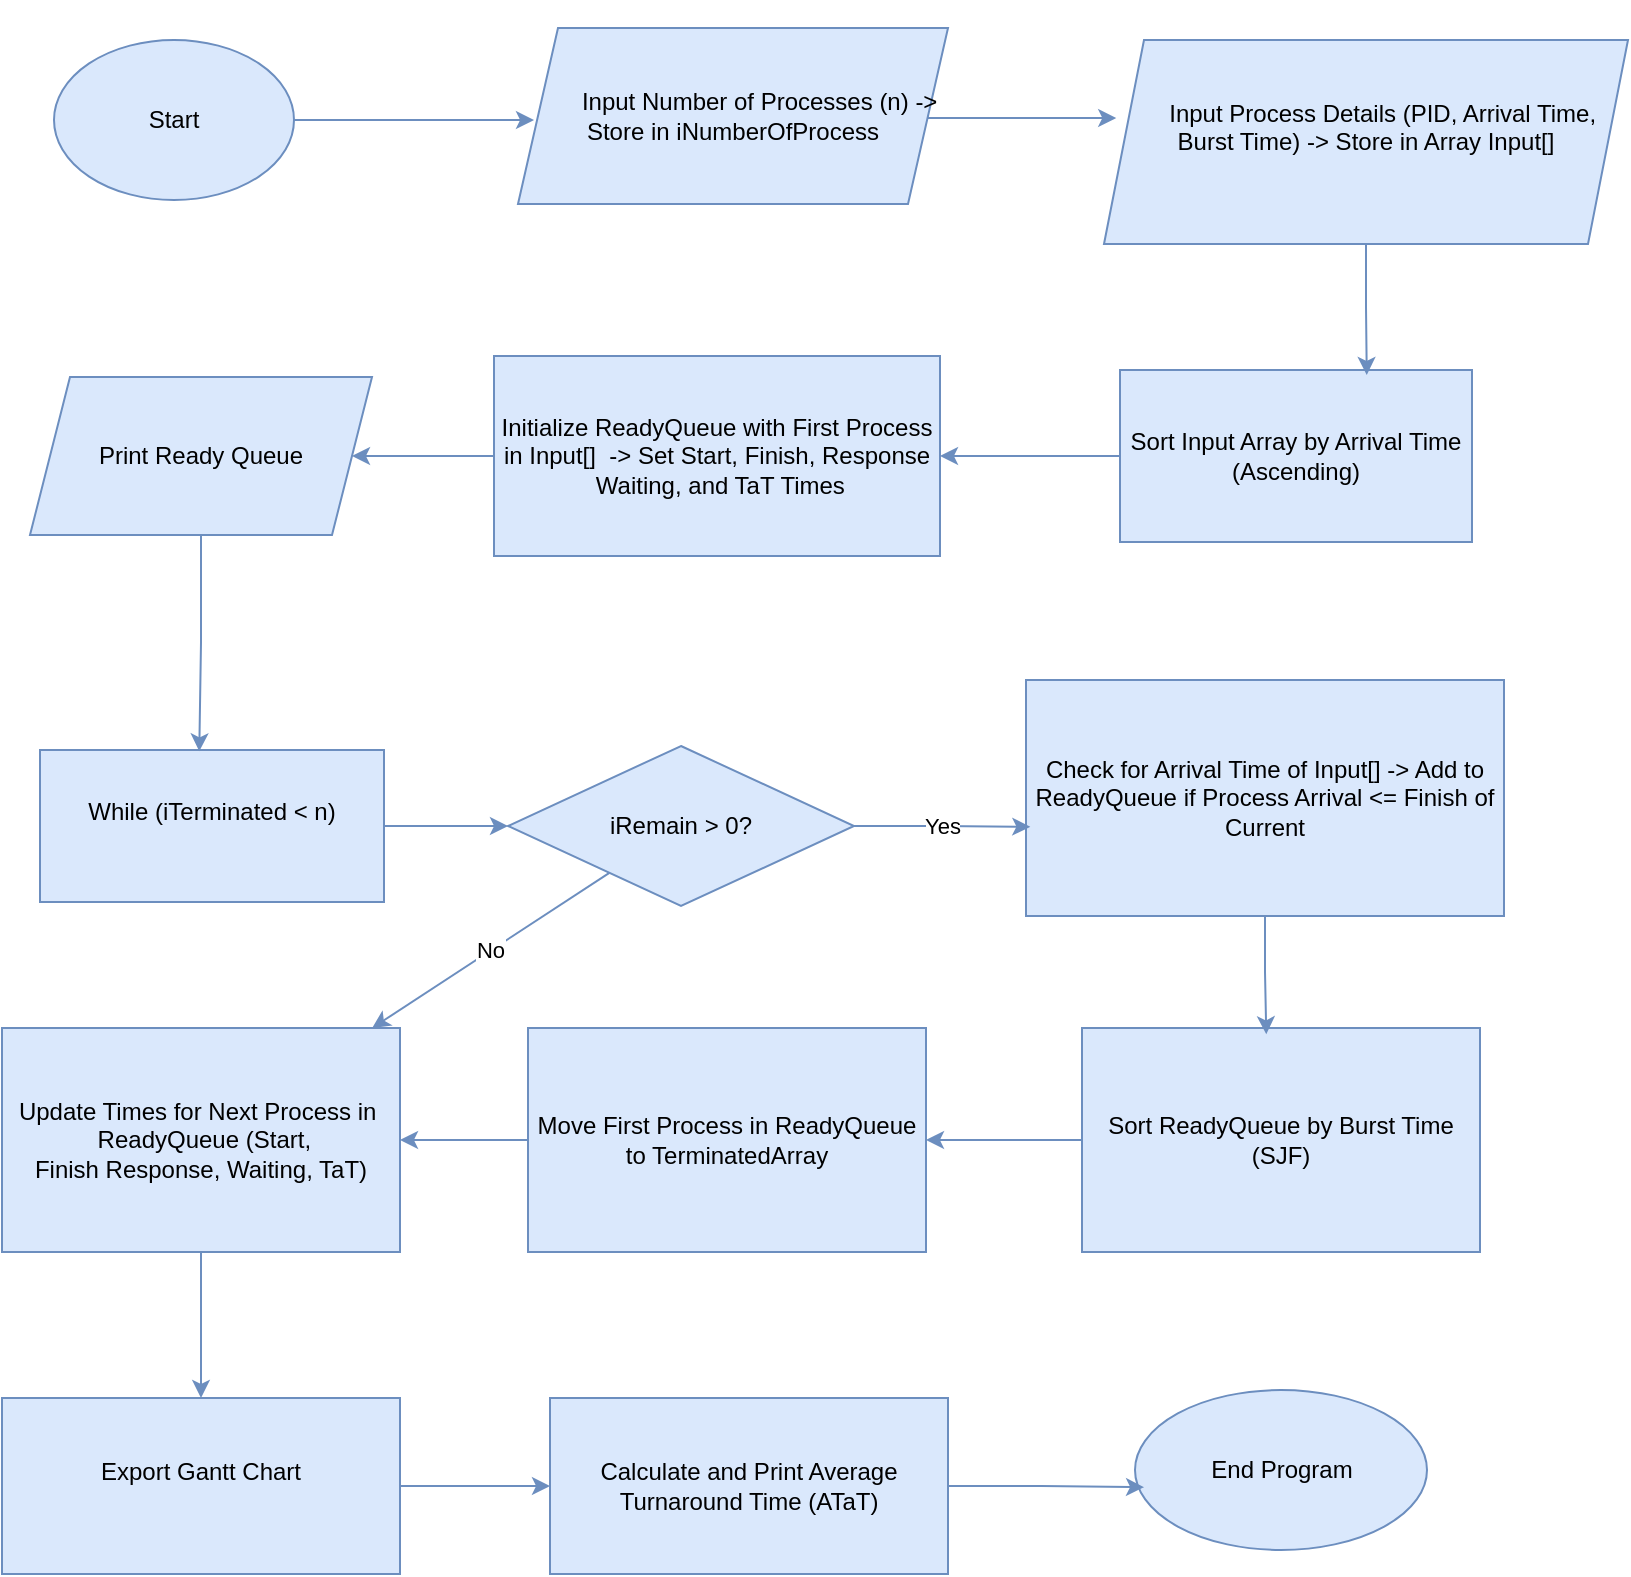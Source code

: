 <mxfile version="24.8.3">
  <diagram name="Trang-1" id="CtEdNQNIqknJLUt9sipx">
    <mxGraphModel dx="1411" dy="863" grid="0" gridSize="10" guides="1" tooltips="1" connect="1" arrows="1" fold="1" page="1" pageScale="1" pageWidth="827" pageHeight="1169" math="0" shadow="0">
      <root>
        <mxCell id="0" />
        <mxCell id="1" parent="0" />
        <mxCell id="HQ5-qCOEkH6bOFP-6_Wn-3" style="edgeStyle=orthogonalEdgeStyle;rounded=0;orthogonalLoop=1;jettySize=auto;html=1;fillColor=#dae8fc;strokeColor=#6c8ebf;" edge="1" parent="1" source="HQ5-qCOEkH6bOFP-6_Wn-1">
          <mxGeometry relative="1" as="geometry">
            <mxPoint x="317.009" y="335" as="targetPoint" />
          </mxGeometry>
        </mxCell>
        <mxCell id="HQ5-qCOEkH6bOFP-6_Wn-1" value="Start" style="ellipse;whiteSpace=wrap;html=1;fillColor=#dae8fc;strokeColor=#6c8ebf;" vertex="1" parent="1">
          <mxGeometry x="77" y="295" width="120" height="80" as="geometry" />
        </mxCell>
        <mxCell id="HQ5-qCOEkH6bOFP-6_Wn-5" style="edgeStyle=orthogonalEdgeStyle;rounded=0;orthogonalLoop=1;jettySize=auto;html=1;fillColor=#dae8fc;strokeColor=#6c8ebf;" edge="1" parent="1">
          <mxGeometry relative="1" as="geometry">
            <mxPoint x="608.12" y="334" as="targetPoint" />
            <mxPoint x="490" y="334" as="sourcePoint" />
          </mxGeometry>
        </mxCell>
        <mxCell id="HQ5-qCOEkH6bOFP-6_Wn-9" style="edgeStyle=orthogonalEdgeStyle;rounded=0;orthogonalLoop=1;jettySize=auto;html=1;entryX=1;entryY=0.5;entryDx=0;entryDy=0;fillColor=#dae8fc;strokeColor=#6c8ebf;" edge="1" parent="1" source="HQ5-qCOEkH6bOFP-6_Wn-7" target="HQ5-qCOEkH6bOFP-6_Wn-8">
          <mxGeometry relative="1" as="geometry" />
        </mxCell>
        <mxCell id="HQ5-qCOEkH6bOFP-6_Wn-7" value="&lt;br&gt; Sort Input Array by Arrival Time (Ascending)&lt;div&gt;&lt;br/&gt;&lt;/div&gt;" style="rounded=0;whiteSpace=wrap;html=1;fillColor=#dae8fc;strokeColor=#6c8ebf;" vertex="1" parent="1">
          <mxGeometry x="610" y="460" width="176" height="86" as="geometry" />
        </mxCell>
        <mxCell id="HQ5-qCOEkH6bOFP-6_Wn-18" style="edgeStyle=orthogonalEdgeStyle;rounded=0;orthogonalLoop=1;jettySize=auto;html=1;entryX=1;entryY=0.5;entryDx=0;entryDy=0;fillColor=#dae8fc;strokeColor=#6c8ebf;" edge="1" parent="1" source="HQ5-qCOEkH6bOFP-6_Wn-8" target="HQ5-qCOEkH6bOFP-6_Wn-17">
          <mxGeometry relative="1" as="geometry" />
        </mxCell>
        <mxCell id="HQ5-qCOEkH6bOFP-6_Wn-8" value="&lt;br&gt;Initialize ReadyQueue with&amp;nbsp;First Process in Input[] &amp;nbsp;-&amp;gt; Set Start, Finish, Response &amp;nbsp;Waiting, and TaT Times  &lt;div&gt;&lt;br/&gt;&lt;/div&gt;" style="rounded=0;whiteSpace=wrap;html=1;fillColor=#dae8fc;strokeColor=#6c8ebf;" vertex="1" parent="1">
          <mxGeometry x="297" y="453" width="223" height="100" as="geometry" />
        </mxCell>
        <mxCell id="HQ5-qCOEkH6bOFP-6_Wn-20" style="edgeStyle=orthogonalEdgeStyle;rounded=0;orthogonalLoop=1;jettySize=auto;html=1;entryX=0;entryY=0.5;entryDx=0;entryDy=0;fillColor=#dae8fc;strokeColor=#6c8ebf;" edge="1" parent="1" source="HQ5-qCOEkH6bOFP-6_Wn-11" target="HQ5-qCOEkH6bOFP-6_Wn-19">
          <mxGeometry relative="1" as="geometry" />
        </mxCell>
        <mxCell id="HQ5-qCOEkH6bOFP-6_Wn-11" value="&#xa;While (iTerminated &amp;lt; n)&#xa;&#xa;" style="rounded=0;whiteSpace=wrap;html=1;fillColor=#dae8fc;strokeColor=#6c8ebf;" vertex="1" parent="1">
          <mxGeometry x="70" y="650" width="172" height="76" as="geometry" />
        </mxCell>
        <mxCell id="HQ5-qCOEkH6bOFP-6_Wn-13" value="&lt;br&gt;&lt;br style=&quot;forced-color-adjust: none;&quot;&gt;&lt;br&gt;&lt;div&gt;&lt;span style=&quot;white-space: pre;&quot;&gt;&#x9;&lt;/span&gt;Input Number of Processes (n) -&amp;gt; Store in iNumberOfProcess&lt;div style=&quot;forced-color-adjust: none;&quot;&gt;&lt;br style=&quot;forced-color-adjust: none; color: rgb(0, 0, 0); font-family: Helvetica; font-size: 12px; font-style: normal; font-variant-ligatures: normal; font-variant-caps: normal; font-weight: 400; letter-spacing: normal; orphans: 2; text-align: center; text-indent: 0px; text-transform: none; widows: 2; word-spacing: 0px; -webkit-text-stroke-width: 0px; white-space: normal; background-color: rgb(251, 251, 251); text-decoration-thickness: initial; text-decoration-style: initial; text-decoration-color: initial;&quot;&gt;&lt;br&gt;&lt;br&gt;&lt;/div&gt;&lt;/div&gt;" style="shape=parallelogram;perimeter=parallelogramPerimeter;whiteSpace=wrap;html=1;fixedSize=1;fillColor=#dae8fc;strokeColor=#6c8ebf;" vertex="1" parent="1">
          <mxGeometry x="309" y="289" width="215" height="88" as="geometry" />
        </mxCell>
        <mxCell id="HQ5-qCOEkH6bOFP-6_Wn-15" value="&lt;br&gt;&lt;br style=&quot;forced-color-adjust: none;&quot;&gt;&amp;nbsp; &amp;nbsp; &amp;nbsp;Input Process Details&amp;nbsp;(PID, Arrival Time, Burst Time)&amp;nbsp;-&amp;gt; Store in Array Input[]&lt;div style=&quot;forced-color-adjust: none;&quot;&gt;&lt;br style=&quot;forced-color-adjust: none; color: rgb(0, 0, 0); font-family: Helvetica; font-size: 12px; font-style: normal; font-variant-ligatures: normal; font-variant-caps: normal; font-weight: 400; letter-spacing: normal; orphans: 2; text-align: center; text-indent: 0px; text-transform: none; widows: 2; word-spacing: 0px; -webkit-text-stroke-width: 0px; white-space: normal; background-color: rgb(251, 251, 251); text-decoration-thickness: initial; text-decoration-style: initial; text-decoration-color: initial;&quot;&gt;&lt;br&gt;&lt;br&gt;&lt;/div&gt;" style="shape=parallelogram;perimeter=parallelogramPerimeter;whiteSpace=wrap;html=1;fixedSize=1;fillColor=#dae8fc;strokeColor=#6c8ebf;" vertex="1" parent="1">
          <mxGeometry x="602" y="295" width="262" height="102" as="geometry" />
        </mxCell>
        <mxCell id="HQ5-qCOEkH6bOFP-6_Wn-16" style="edgeStyle=orthogonalEdgeStyle;rounded=0;orthogonalLoop=1;jettySize=auto;html=1;entryX=0.701;entryY=0.029;entryDx=0;entryDy=0;entryPerimeter=0;fillColor=#dae8fc;strokeColor=#6c8ebf;" edge="1" parent="1" source="HQ5-qCOEkH6bOFP-6_Wn-15" target="HQ5-qCOEkH6bOFP-6_Wn-7">
          <mxGeometry relative="1" as="geometry" />
        </mxCell>
        <mxCell id="HQ5-qCOEkH6bOFP-6_Wn-17" value="Print Ready Queue" style="shape=parallelogram;perimeter=parallelogramPerimeter;whiteSpace=wrap;html=1;fixedSize=1;fillColor=#dae8fc;strokeColor=#6c8ebf;" vertex="1" parent="1">
          <mxGeometry x="65" y="463.5" width="171" height="79" as="geometry" />
        </mxCell>
        <mxCell id="HQ5-qCOEkH6bOFP-6_Wn-31" value="No" style="rounded=0;orthogonalLoop=1;jettySize=auto;html=1;fillColor=#dae8fc;strokeColor=#6c8ebf;" edge="1" parent="1" source="HQ5-qCOEkH6bOFP-6_Wn-19" target="HQ5-qCOEkH6bOFP-6_Wn-28">
          <mxGeometry relative="1" as="geometry" />
        </mxCell>
        <mxCell id="HQ5-qCOEkH6bOFP-6_Wn-19" value="iRemain &amp;gt; 0?" style="rhombus;whiteSpace=wrap;html=1;fillColor=#dae8fc;strokeColor=#6c8ebf;" vertex="1" parent="1">
          <mxGeometry x="304" y="648" width="173" height="80" as="geometry" />
        </mxCell>
        <mxCell id="HQ5-qCOEkH6bOFP-6_Wn-21" style="edgeStyle=orthogonalEdgeStyle;rounded=0;orthogonalLoop=1;jettySize=auto;html=1;entryX=0.463;entryY=0.009;entryDx=0;entryDy=0;entryPerimeter=0;fillColor=#dae8fc;strokeColor=#6c8ebf;" edge="1" parent="1" source="HQ5-qCOEkH6bOFP-6_Wn-17" target="HQ5-qCOEkH6bOFP-6_Wn-11">
          <mxGeometry relative="1" as="geometry" />
        </mxCell>
        <mxCell id="HQ5-qCOEkH6bOFP-6_Wn-22" value="Check for Arrival Time of Input[] -&amp;gt; Add to ReadyQueue if Process Arrival &amp;lt;= Finish of Current" style="rounded=0;whiteSpace=wrap;html=1;fillColor=#dae8fc;strokeColor=#6c8ebf;" vertex="1" parent="1">
          <mxGeometry x="563" y="615" width="239" height="118" as="geometry" />
        </mxCell>
        <mxCell id="HQ5-qCOEkH6bOFP-6_Wn-23" value="Yes" style="edgeStyle=orthogonalEdgeStyle;rounded=0;orthogonalLoop=1;jettySize=auto;html=1;entryX=0.009;entryY=0.622;entryDx=0;entryDy=0;entryPerimeter=0;fillColor=#dae8fc;strokeColor=#6c8ebf;" edge="1" parent="1" source="HQ5-qCOEkH6bOFP-6_Wn-19" target="HQ5-qCOEkH6bOFP-6_Wn-22">
          <mxGeometry relative="1" as="geometry" />
        </mxCell>
        <mxCell id="HQ5-qCOEkH6bOFP-6_Wn-30" style="edgeStyle=orthogonalEdgeStyle;rounded=0;orthogonalLoop=1;jettySize=auto;html=1;fillColor=#dae8fc;strokeColor=#6c8ebf;" edge="1" parent="1" source="HQ5-qCOEkH6bOFP-6_Wn-24" target="HQ5-qCOEkH6bOFP-6_Wn-27">
          <mxGeometry relative="1" as="geometry" />
        </mxCell>
        <mxCell id="HQ5-qCOEkH6bOFP-6_Wn-24" value="Sort ReadyQueue by Burst Time (SJF)" style="rounded=0;whiteSpace=wrap;html=1;fillColor=#dae8fc;strokeColor=#6c8ebf;" vertex="1" parent="1">
          <mxGeometry x="591" y="789" width="199" height="112" as="geometry" />
        </mxCell>
        <mxCell id="HQ5-qCOEkH6bOFP-6_Wn-25" style="edgeStyle=orthogonalEdgeStyle;rounded=0;orthogonalLoop=1;jettySize=auto;html=1;entryX=0.463;entryY=0.028;entryDx=0;entryDy=0;entryPerimeter=0;fillColor=#dae8fc;strokeColor=#6c8ebf;" edge="1" parent="1" source="HQ5-qCOEkH6bOFP-6_Wn-22" target="HQ5-qCOEkH6bOFP-6_Wn-24">
          <mxGeometry relative="1" as="geometry" />
        </mxCell>
        <mxCell id="HQ5-qCOEkH6bOFP-6_Wn-29" style="edgeStyle=orthogonalEdgeStyle;rounded=0;orthogonalLoop=1;jettySize=auto;html=1;fillColor=#dae8fc;strokeColor=#6c8ebf;" edge="1" parent="1" source="HQ5-qCOEkH6bOFP-6_Wn-27" target="HQ5-qCOEkH6bOFP-6_Wn-28">
          <mxGeometry relative="1" as="geometry" />
        </mxCell>
        <mxCell id="HQ5-qCOEkH6bOFP-6_Wn-27" value="Move First Process in ReadyQueue to TerminatedArray" style="rounded=0;whiteSpace=wrap;html=1;fillColor=#dae8fc;strokeColor=#6c8ebf;" vertex="1" parent="1">
          <mxGeometry x="314" y="789" width="199" height="112" as="geometry" />
        </mxCell>
        <mxCell id="HQ5-qCOEkH6bOFP-6_Wn-33" style="edgeStyle=orthogonalEdgeStyle;rounded=0;orthogonalLoop=1;jettySize=auto;html=1;entryX=0.5;entryY=0;entryDx=0;entryDy=0;fillColor=#dae8fc;strokeColor=#6c8ebf;" edge="1" parent="1" source="HQ5-qCOEkH6bOFP-6_Wn-28" target="HQ5-qCOEkH6bOFP-6_Wn-32">
          <mxGeometry relative="1" as="geometry" />
        </mxCell>
        <mxCell id="HQ5-qCOEkH6bOFP-6_Wn-28" value="&lt;br&gt;Update Times for Next Process in&amp;nbsp;&lt;br&gt;&amp;nbsp;ReadyQueue (Start, Finish&amp;nbsp;Response, Waiting, TaT)&lt;div&gt;&lt;br/&gt;&lt;/div&gt;" style="rounded=0;whiteSpace=wrap;html=1;fillColor=#dae8fc;strokeColor=#6c8ebf;" vertex="1" parent="1">
          <mxGeometry x="51" y="789" width="199" height="112" as="geometry" />
        </mxCell>
        <mxCell id="HQ5-qCOEkH6bOFP-6_Wn-35" style="edgeStyle=orthogonalEdgeStyle;rounded=0;orthogonalLoop=1;jettySize=auto;html=1;entryX=0;entryY=0.5;entryDx=0;entryDy=0;fillColor=#dae8fc;strokeColor=#6c8ebf;" edge="1" parent="1" source="HQ5-qCOEkH6bOFP-6_Wn-32" target="HQ5-qCOEkH6bOFP-6_Wn-34">
          <mxGeometry relative="1" as="geometry" />
        </mxCell>
        <mxCell id="HQ5-qCOEkH6bOFP-6_Wn-32" value="&#xa;Export Gantt Chart &#xa;&#xa;" style="rounded=0;whiteSpace=wrap;html=1;fillColor=#dae8fc;strokeColor=#6c8ebf;" vertex="1" parent="1">
          <mxGeometry x="51" y="974" width="199" height="88" as="geometry" />
        </mxCell>
        <mxCell id="HQ5-qCOEkH6bOFP-6_Wn-34" value="&lt;br&gt;Calculate and Print Average Turnaround Time (ATaT)       &lt;div&gt;&lt;br/&gt;&lt;/div&gt;" style="rounded=0;whiteSpace=wrap;html=1;fillColor=#dae8fc;strokeColor=#6c8ebf;" vertex="1" parent="1">
          <mxGeometry x="325" y="974" width="199" height="88" as="geometry" />
        </mxCell>
        <mxCell id="HQ5-qCOEkH6bOFP-6_Wn-36" value="End Program" style="ellipse;whiteSpace=wrap;html=1;fillColor=#dae8fc;strokeColor=#6c8ebf;" vertex="1" parent="1">
          <mxGeometry x="617.5" y="970" width="146" height="80" as="geometry" />
        </mxCell>
        <mxCell id="HQ5-qCOEkH6bOFP-6_Wn-37" style="edgeStyle=orthogonalEdgeStyle;rounded=0;orthogonalLoop=1;jettySize=auto;html=1;entryX=0.031;entryY=0.607;entryDx=0;entryDy=0;entryPerimeter=0;fillColor=#dae8fc;strokeColor=#6c8ebf;" edge="1" parent="1" source="HQ5-qCOEkH6bOFP-6_Wn-34" target="HQ5-qCOEkH6bOFP-6_Wn-36">
          <mxGeometry relative="1" as="geometry" />
        </mxCell>
      </root>
    </mxGraphModel>
  </diagram>
</mxfile>
